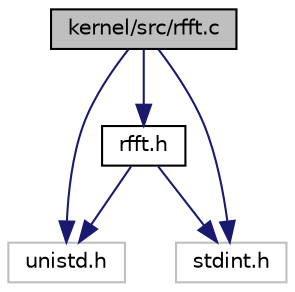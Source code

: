 digraph "kernel/src/rfft.c"
{
 // LATEX_PDF_SIZE
  edge [fontname="Helvetica",fontsize="10",labelfontname="Helvetica",labelfontsize="10"];
  node [fontname="Helvetica",fontsize="10",shape=record];
  Node1 [label="kernel/src/rfft.c",height=0.2,width=0.4,color="black", fillcolor="grey75", style="filled", fontcolor="black",tooltip="real FFT function for ARM Cortex-M4"];
  Node1 -> Node2 [color="midnightblue",fontsize="10",style="solid",fontname="Helvetica"];
  Node2 [label="rfft.h",height=0.2,width=0.4,color="black", fillcolor="white", style="filled",URL="$rfft_8h.html",tooltip="constants, macros, prototypes for real FFT"];
  Node2 -> Node3 [color="midnightblue",fontsize="10",style="solid",fontname="Helvetica"];
  Node3 [label="unistd.h",height=0.2,width=0.4,color="grey75", fillcolor="white", style="filled",tooltip=" "];
  Node2 -> Node4 [color="midnightblue",fontsize="10",style="solid",fontname="Helvetica"];
  Node4 [label="stdint.h",height=0.2,width=0.4,color="grey75", fillcolor="white", style="filled",tooltip=" "];
  Node1 -> Node3 [color="midnightblue",fontsize="10",style="solid",fontname="Helvetica"];
  Node1 -> Node4 [color="midnightblue",fontsize="10",style="solid",fontname="Helvetica"];
}

